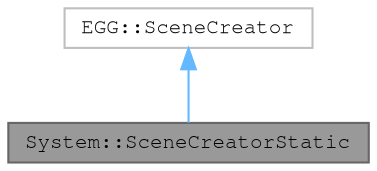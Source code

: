 digraph "System::SceneCreatorStatic"
{
 // LATEX_PDF_SIZE
  bgcolor="transparent";
  edge [fontname=FreeMono,fontsize=10,labelfontname=FreeMono,labelfontsize=10];
  node [fontname=FreeMono,fontsize=10,shape=box,height=0.2,width=0.4];
  Node1 [label="System::SceneCreatorStatic",height=0.2,width=0.4,color="gray40", fillcolor="grey60", style="filled", fontcolor="black",tooltip="Static scene creator starts the boostrap scene."];
  Node2 -> Node1 [dir="back",color="steelblue1",style="solid"];
  Node2 [label="EGG::SceneCreator",height=0.2,width=0.4,color="grey75", fillcolor="white", style="filled",URL="$class_e_g_g_1_1_scene_creator.html",tooltip=" "];
}
